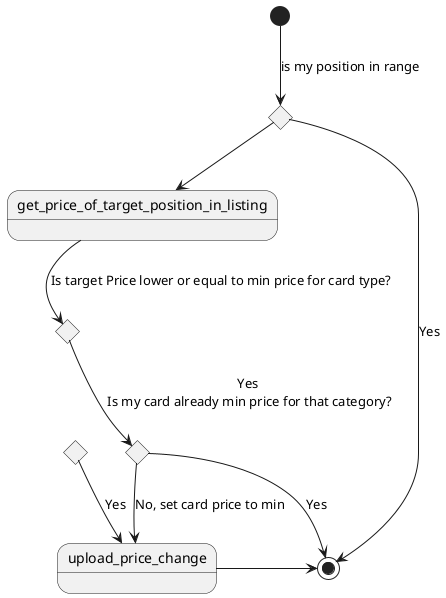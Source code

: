 @startuml

skinparam ArrowMessageAlignment left

state is_price_lower_than_min <<choice>>
state is_card_already_min <<choice>>
state is_position_in_range_min_max <<choice>> 
state price_changed <<choice>> 

[*] --> is_position_in_range_min_max: is my position in range
is_position_in_range_min_max --> get_price_of_target_position_in_listing
get_price_of_target_position_in_listing --> is_price_lower_than_min: Is target Price lower or equal to min price for card type?
is_price_lower_than_min --> is_card_already_min: Yes\n Is my card already min price for that category?
is_card_already_min --> [*]: Yes
is_card_already_min --> upload_price_change: No, set card price to min

is_position_in_range_min_max --> [*]: Yes

price_changed --> upload_price_change: Yes
upload_price_change -> [*]
@enduml
